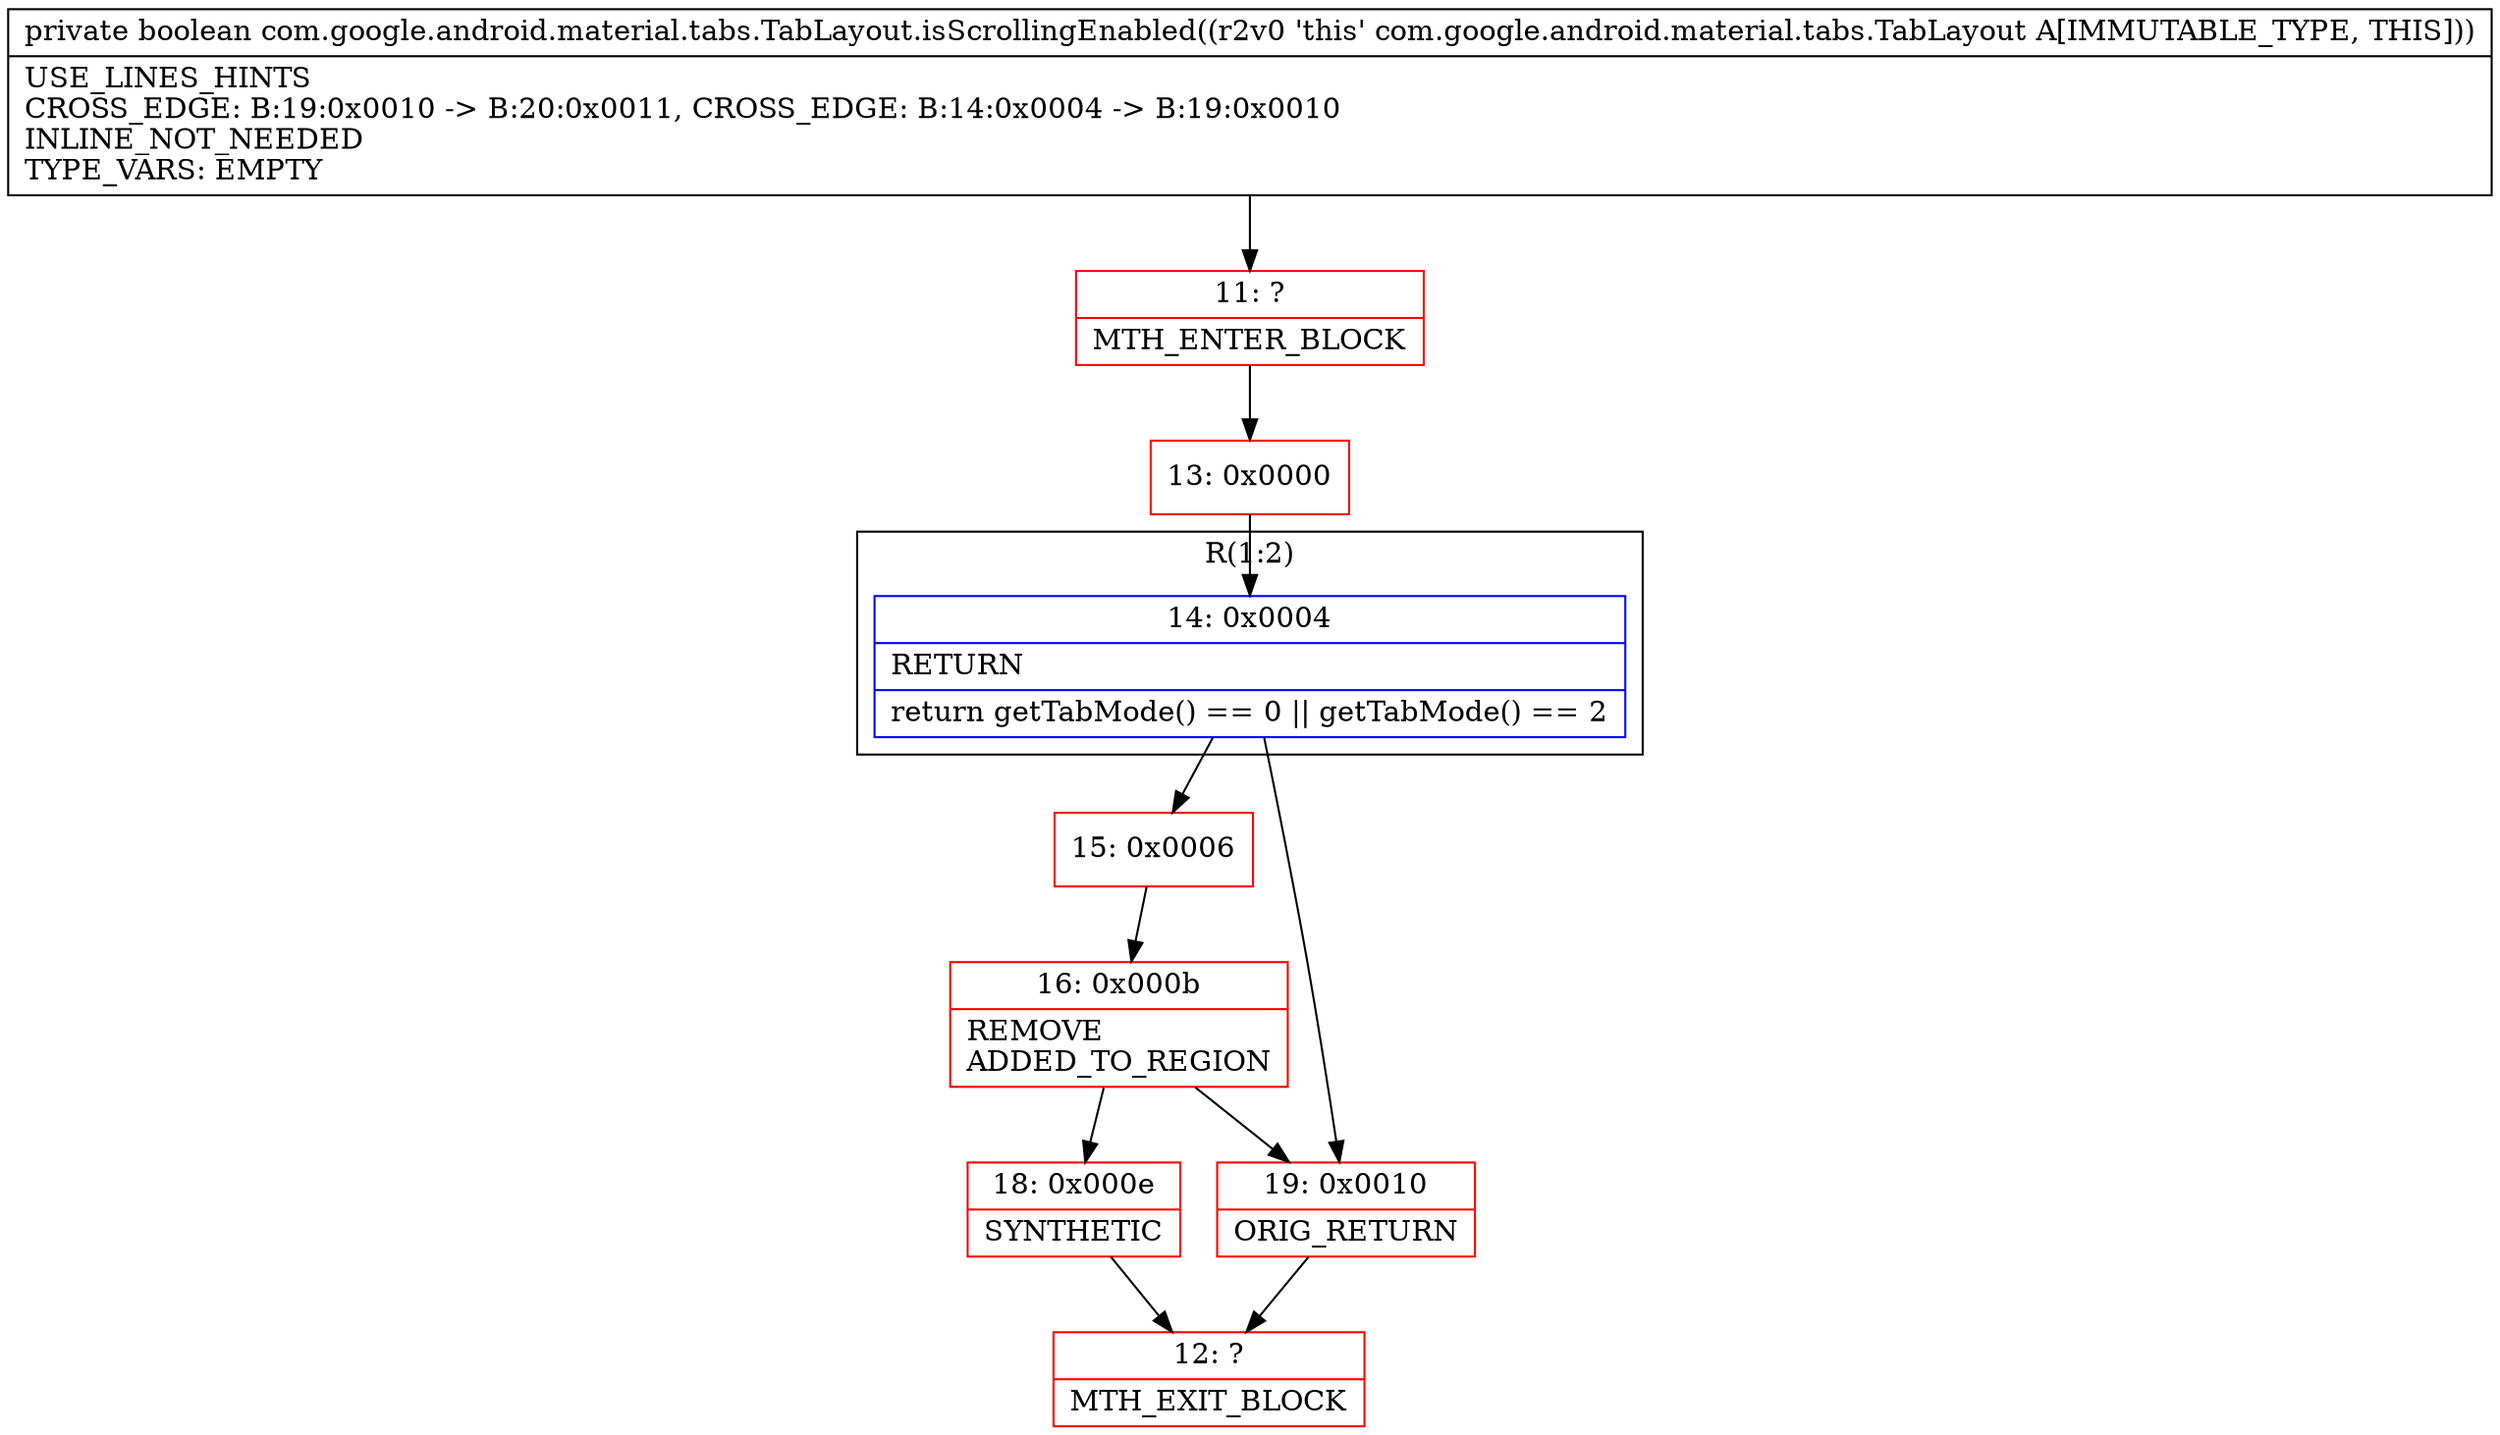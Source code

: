 digraph "CFG forcom.google.android.material.tabs.TabLayout.isScrollingEnabled()Z" {
subgraph cluster_Region_1839909288 {
label = "R(1:2)";
node [shape=record,color=blue];
Node_14 [shape=record,label="{14\:\ 0x0004|RETURN\l|return getTabMode() == 0 \|\| getTabMode() == 2\l}"];
}
Node_11 [shape=record,color=red,label="{11\:\ ?|MTH_ENTER_BLOCK\l}"];
Node_13 [shape=record,color=red,label="{13\:\ 0x0000}"];
Node_15 [shape=record,color=red,label="{15\:\ 0x0006}"];
Node_16 [shape=record,color=red,label="{16\:\ 0x000b|REMOVE\lADDED_TO_REGION\l}"];
Node_18 [shape=record,color=red,label="{18\:\ 0x000e|SYNTHETIC\l}"];
Node_12 [shape=record,color=red,label="{12\:\ ?|MTH_EXIT_BLOCK\l}"];
Node_19 [shape=record,color=red,label="{19\:\ 0x0010|ORIG_RETURN\l}"];
MethodNode[shape=record,label="{private boolean com.google.android.material.tabs.TabLayout.isScrollingEnabled((r2v0 'this' com.google.android.material.tabs.TabLayout A[IMMUTABLE_TYPE, THIS]))  | USE_LINES_HINTS\lCROSS_EDGE: B:19:0x0010 \-\> B:20:0x0011, CROSS_EDGE: B:14:0x0004 \-\> B:19:0x0010\lINLINE_NOT_NEEDED\lTYPE_VARS: EMPTY\l}"];
MethodNode -> Node_11;Node_14 -> Node_15;
Node_14 -> Node_19;
Node_11 -> Node_13;
Node_13 -> Node_14;
Node_15 -> Node_16;
Node_16 -> Node_18;
Node_16 -> Node_19;
Node_18 -> Node_12;
Node_19 -> Node_12;
}

